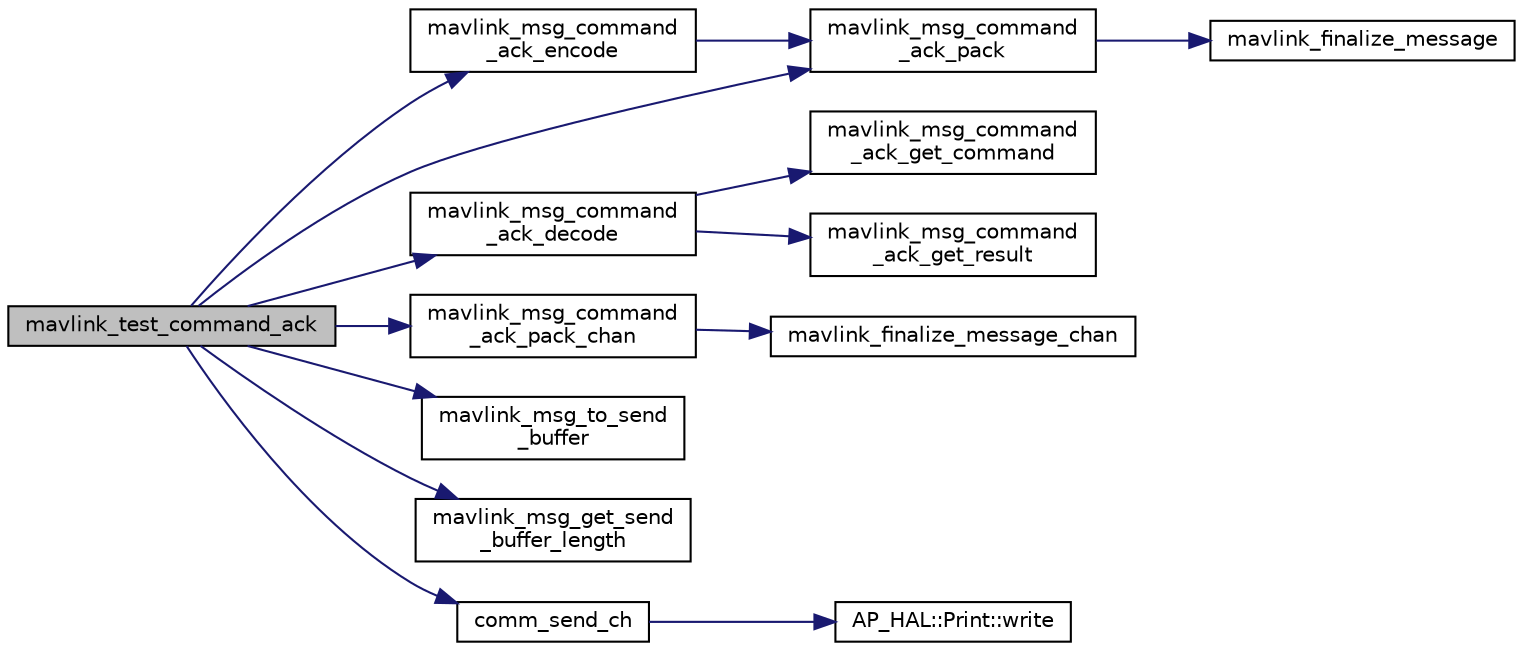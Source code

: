 digraph "mavlink_test_command_ack"
{
 // INTERACTIVE_SVG=YES
  edge [fontname="Helvetica",fontsize="10",labelfontname="Helvetica",labelfontsize="10"];
  node [fontname="Helvetica",fontsize="10",shape=record];
  rankdir="LR";
  Node1 [label="mavlink_test_command_ack",height=0.2,width=0.4,color="black", fillcolor="grey75", style="filled" fontcolor="black"];
  Node1 -> Node2 [color="midnightblue",fontsize="10",style="solid",fontname="Helvetica"];
  Node2 [label="mavlink_msg_command\l_ack_encode",height=0.2,width=0.4,color="black", fillcolor="white", style="filled",URL="$v0_89_2common_2mavlink__msg__command__ack_8h.html#a8d15727bf03d4f7a483ead7f30f58032",tooltip="Encode a command_ack struct into a message. "];
  Node2 -> Node3 [color="midnightblue",fontsize="10",style="solid",fontname="Helvetica"];
  Node3 [label="mavlink_msg_command\l_ack_pack",height=0.2,width=0.4,color="black", fillcolor="white", style="filled",URL="$v0_89_2common_2mavlink__msg__command__ack_8h.html#ac32115a7d0ad63a15cf7fff6a0750d1c",tooltip="Pack a command_ack message. "];
  Node3 -> Node4 [color="midnightblue",fontsize="10",style="solid",fontname="Helvetica"];
  Node4 [label="mavlink_finalize_message",height=0.2,width=0.4,color="black", fillcolor="white", style="filled",URL="$v0_89_2mavlink__helpers_8h.html#af3bea083c5ec83f5b6570b2bd4a817d0",tooltip="Finalize a MAVLink message with MAVLINK_COMM_0 as default channel. "];
  Node1 -> Node5 [color="midnightblue",fontsize="10",style="solid",fontname="Helvetica"];
  Node5 [label="mavlink_msg_command\l_ack_decode",height=0.2,width=0.4,color="black", fillcolor="white", style="filled",URL="$v0_89_2common_2mavlink__msg__command__ack_8h.html#af129410d0d650483dd36c1c5072fa1d0",tooltip="Decode a command_ack message into a struct. "];
  Node5 -> Node6 [color="midnightblue",fontsize="10",style="solid",fontname="Helvetica"];
  Node6 [label="mavlink_msg_command\l_ack_get_command",height=0.2,width=0.4,color="black", fillcolor="white", style="filled",URL="$v0_89_2common_2mavlink__msg__command__ack_8h.html#a68f73117ca7bd8a1595884bea34e5ee9",tooltip="Send a command_ack message. "];
  Node5 -> Node7 [color="midnightblue",fontsize="10",style="solid",fontname="Helvetica"];
  Node7 [label="mavlink_msg_command\l_ack_get_result",height=0.2,width=0.4,color="black", fillcolor="white", style="filled",URL="$v0_89_2common_2mavlink__msg__command__ack_8h.html#a0120a4908c23f7d1790b598ddd08ecfc",tooltip="Get field result from command_ack message. "];
  Node1 -> Node3 [color="midnightblue",fontsize="10",style="solid",fontname="Helvetica"];
  Node1 -> Node8 [color="midnightblue",fontsize="10",style="solid",fontname="Helvetica"];
  Node8 [label="mavlink_msg_command\l_ack_pack_chan",height=0.2,width=0.4,color="black", fillcolor="white", style="filled",URL="$v0_89_2common_2mavlink__msg__command__ack_8h.html#a99a119bb7e7c8fd3fdff0d5ca70b46be",tooltip="Pack a command_ack message on a channel. "];
  Node8 -> Node9 [color="midnightblue",fontsize="10",style="solid",fontname="Helvetica"];
  Node9 [label="mavlink_finalize_message_chan",height=0.2,width=0.4,color="black", fillcolor="white", style="filled",URL="$v0_89_2mavlink__helpers_8h.html#aa66131138fc02101dcc73b4b556ab422",tooltip="Finalize a MAVLink message with channel assignment. "];
  Node1 -> Node10 [color="midnightblue",fontsize="10",style="solid",fontname="Helvetica"];
  Node10 [label="mavlink_msg_to_send\l_buffer",height=0.2,width=0.4,color="black", fillcolor="white", style="filled",URL="$v0_89_2mavlink__helpers_8h.html#afea0a9befa84822fd62c2899ea0d849e",tooltip="Pack a message to send it over a serial byte stream. "];
  Node1 -> Node11 [color="midnightblue",fontsize="10",style="solid",fontname="Helvetica"];
  Node11 [label="mavlink_msg_get_send\l_buffer_length",height=0.2,width=0.4,color="black", fillcolor="white", style="filled",URL="$v0_89_2protocol_8h.html#aa86c08f27aabb7a2e12a67f189f590c8",tooltip="Get the required buffer size for this message. "];
  Node1 -> Node12 [color="midnightblue",fontsize="10",style="solid",fontname="Helvetica"];
  Node12 [label="comm_send_ch",height=0.2,width=0.4,color="black", fillcolor="white", style="filled",URL="$GCS__MAVLink_8h.html#ab753873a1ee10adedd0ce246311468f8"];
  Node12 -> Node13 [color="midnightblue",fontsize="10",style="solid",fontname="Helvetica"];
  Node13 [label="AP_HAL::Print::write",height=0.2,width=0.4,color="black", fillcolor="white", style="filled",URL="$classAP__HAL_1_1Print.html#acc65391952a43334f8f5c9bef341f501"];
}
